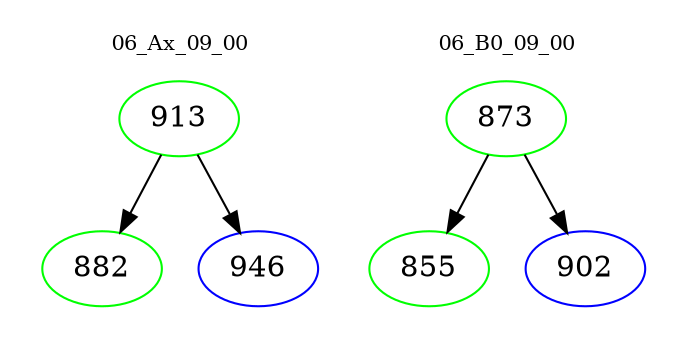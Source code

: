 digraph{
subgraph cluster_0 {
color = white
label = "06_Ax_09_00";
fontsize=10;
T0_913 [label="913", color="green"]
T0_913 -> T0_882 [color="black"]
T0_882 [label="882", color="green"]
T0_913 -> T0_946 [color="black"]
T0_946 [label="946", color="blue"]
}
subgraph cluster_1 {
color = white
label = "06_B0_09_00";
fontsize=10;
T1_873 [label="873", color="green"]
T1_873 -> T1_855 [color="black"]
T1_855 [label="855", color="green"]
T1_873 -> T1_902 [color="black"]
T1_902 [label="902", color="blue"]
}
}
